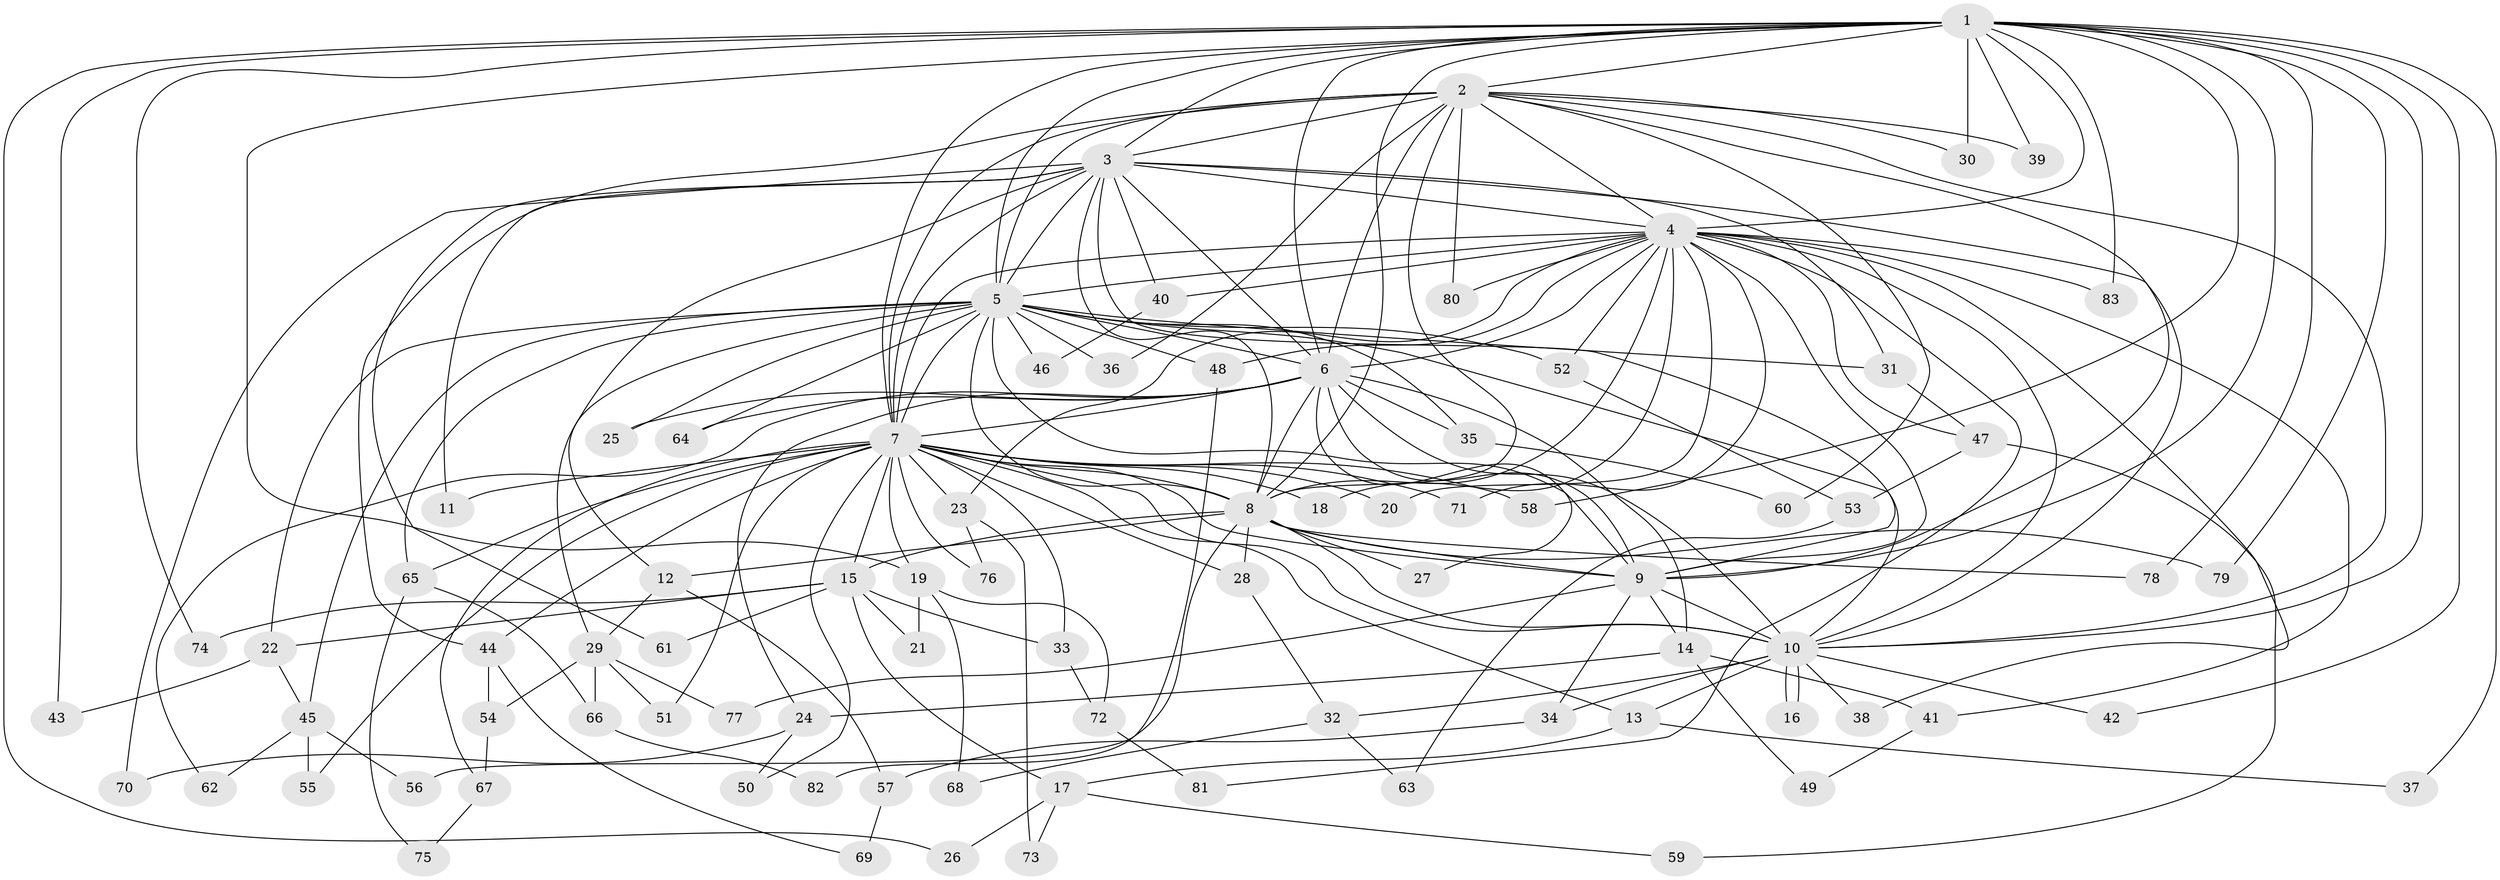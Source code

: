 // coarse degree distribution, {18: 0.017241379310344827, 22: 0.017241379310344827, 26: 0.017241379310344827, 19: 0.017241379310344827, 12: 0.017241379310344827, 15: 0.017241379310344827, 11: 0.017241379310344827, 16: 0.017241379310344827, 1: 0.034482758620689655, 4: 0.08620689655172414, 7: 0.017241379310344827, 2: 0.46551724137931033, 5: 0.08620689655172414, 3: 0.15517241379310345, 6: 0.017241379310344827}
// Generated by graph-tools (version 1.1) at 2025/51/02/27/25 19:51:42]
// undirected, 83 vertices, 191 edges
graph export_dot {
graph [start="1"]
  node [color=gray90,style=filled];
  1;
  2;
  3;
  4;
  5;
  6;
  7;
  8;
  9;
  10;
  11;
  12;
  13;
  14;
  15;
  16;
  17;
  18;
  19;
  20;
  21;
  22;
  23;
  24;
  25;
  26;
  27;
  28;
  29;
  30;
  31;
  32;
  33;
  34;
  35;
  36;
  37;
  38;
  39;
  40;
  41;
  42;
  43;
  44;
  45;
  46;
  47;
  48;
  49;
  50;
  51;
  52;
  53;
  54;
  55;
  56;
  57;
  58;
  59;
  60;
  61;
  62;
  63;
  64;
  65;
  66;
  67;
  68;
  69;
  70;
  71;
  72;
  73;
  74;
  75;
  76;
  77;
  78;
  79;
  80;
  81;
  82;
  83;
  1 -- 2;
  1 -- 3;
  1 -- 4;
  1 -- 5;
  1 -- 6;
  1 -- 7;
  1 -- 8;
  1 -- 9;
  1 -- 10;
  1 -- 19;
  1 -- 26;
  1 -- 30;
  1 -- 37;
  1 -- 39;
  1 -- 42;
  1 -- 43;
  1 -- 58;
  1 -- 74;
  1 -- 78;
  1 -- 79;
  1 -- 83;
  2 -- 3;
  2 -- 4;
  2 -- 5;
  2 -- 6;
  2 -- 7;
  2 -- 8;
  2 -- 9;
  2 -- 10;
  2 -- 30;
  2 -- 36;
  2 -- 39;
  2 -- 44;
  2 -- 60;
  2 -- 80;
  3 -- 4;
  3 -- 5;
  3 -- 6;
  3 -- 7;
  3 -- 8;
  3 -- 9;
  3 -- 10;
  3 -- 11;
  3 -- 12;
  3 -- 31;
  3 -- 40;
  3 -- 61;
  3 -- 70;
  4 -- 5;
  4 -- 6;
  4 -- 7;
  4 -- 8;
  4 -- 9;
  4 -- 10;
  4 -- 18;
  4 -- 20;
  4 -- 23;
  4 -- 38;
  4 -- 40;
  4 -- 41;
  4 -- 47;
  4 -- 48;
  4 -- 52;
  4 -- 71;
  4 -- 80;
  4 -- 81;
  4 -- 83;
  5 -- 6;
  5 -- 7;
  5 -- 8;
  5 -- 9;
  5 -- 10;
  5 -- 22;
  5 -- 25;
  5 -- 29;
  5 -- 31;
  5 -- 35;
  5 -- 36;
  5 -- 45;
  5 -- 46;
  5 -- 48;
  5 -- 52;
  5 -- 64;
  5 -- 65;
  6 -- 7;
  6 -- 8;
  6 -- 9;
  6 -- 10;
  6 -- 14;
  6 -- 24;
  6 -- 25;
  6 -- 27;
  6 -- 35;
  6 -- 62;
  6 -- 64;
  7 -- 8;
  7 -- 9;
  7 -- 10;
  7 -- 11;
  7 -- 13;
  7 -- 15;
  7 -- 18;
  7 -- 19;
  7 -- 20;
  7 -- 23;
  7 -- 28;
  7 -- 33;
  7 -- 44;
  7 -- 50;
  7 -- 51;
  7 -- 55;
  7 -- 58;
  7 -- 65;
  7 -- 67;
  7 -- 71;
  7 -- 76;
  8 -- 9;
  8 -- 10;
  8 -- 12;
  8 -- 15;
  8 -- 27;
  8 -- 28;
  8 -- 56;
  8 -- 78;
  8 -- 79;
  9 -- 10;
  9 -- 14;
  9 -- 34;
  9 -- 77;
  10 -- 13;
  10 -- 16;
  10 -- 16;
  10 -- 32;
  10 -- 34;
  10 -- 38;
  10 -- 42;
  12 -- 29;
  12 -- 57;
  13 -- 17;
  13 -- 37;
  14 -- 24;
  14 -- 41;
  14 -- 49;
  15 -- 17;
  15 -- 21;
  15 -- 22;
  15 -- 33;
  15 -- 61;
  15 -- 74;
  17 -- 26;
  17 -- 59;
  17 -- 73;
  19 -- 21;
  19 -- 68;
  19 -- 72;
  22 -- 43;
  22 -- 45;
  23 -- 73;
  23 -- 76;
  24 -- 50;
  24 -- 70;
  28 -- 32;
  29 -- 51;
  29 -- 54;
  29 -- 66;
  29 -- 77;
  31 -- 47;
  32 -- 63;
  32 -- 68;
  33 -- 72;
  34 -- 57;
  35 -- 60;
  40 -- 46;
  41 -- 49;
  44 -- 54;
  44 -- 69;
  45 -- 55;
  45 -- 56;
  45 -- 62;
  47 -- 53;
  47 -- 59;
  48 -- 82;
  52 -- 53;
  53 -- 63;
  54 -- 67;
  57 -- 69;
  65 -- 66;
  65 -- 75;
  66 -- 82;
  67 -- 75;
  72 -- 81;
}
